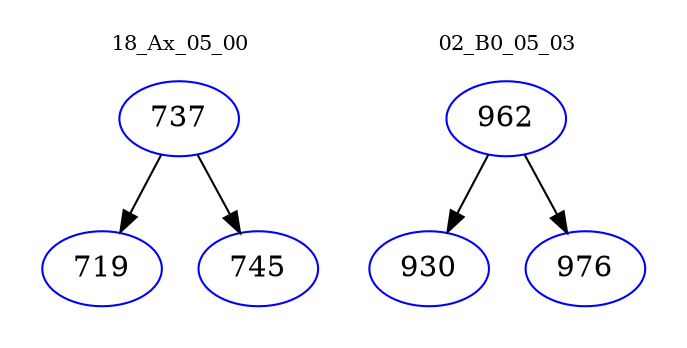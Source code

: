 digraph{
subgraph cluster_0 {
color = white
label = "18_Ax_05_00";
fontsize=10;
T0_737 [label="737", color="blue"]
T0_737 -> T0_719 [color="black"]
T0_719 [label="719", color="blue"]
T0_737 -> T0_745 [color="black"]
T0_745 [label="745", color="blue"]
}
subgraph cluster_1 {
color = white
label = "02_B0_05_03";
fontsize=10;
T1_962 [label="962", color="blue"]
T1_962 -> T1_930 [color="black"]
T1_930 [label="930", color="blue"]
T1_962 -> T1_976 [color="black"]
T1_976 [label="976", color="blue"]
}
}
